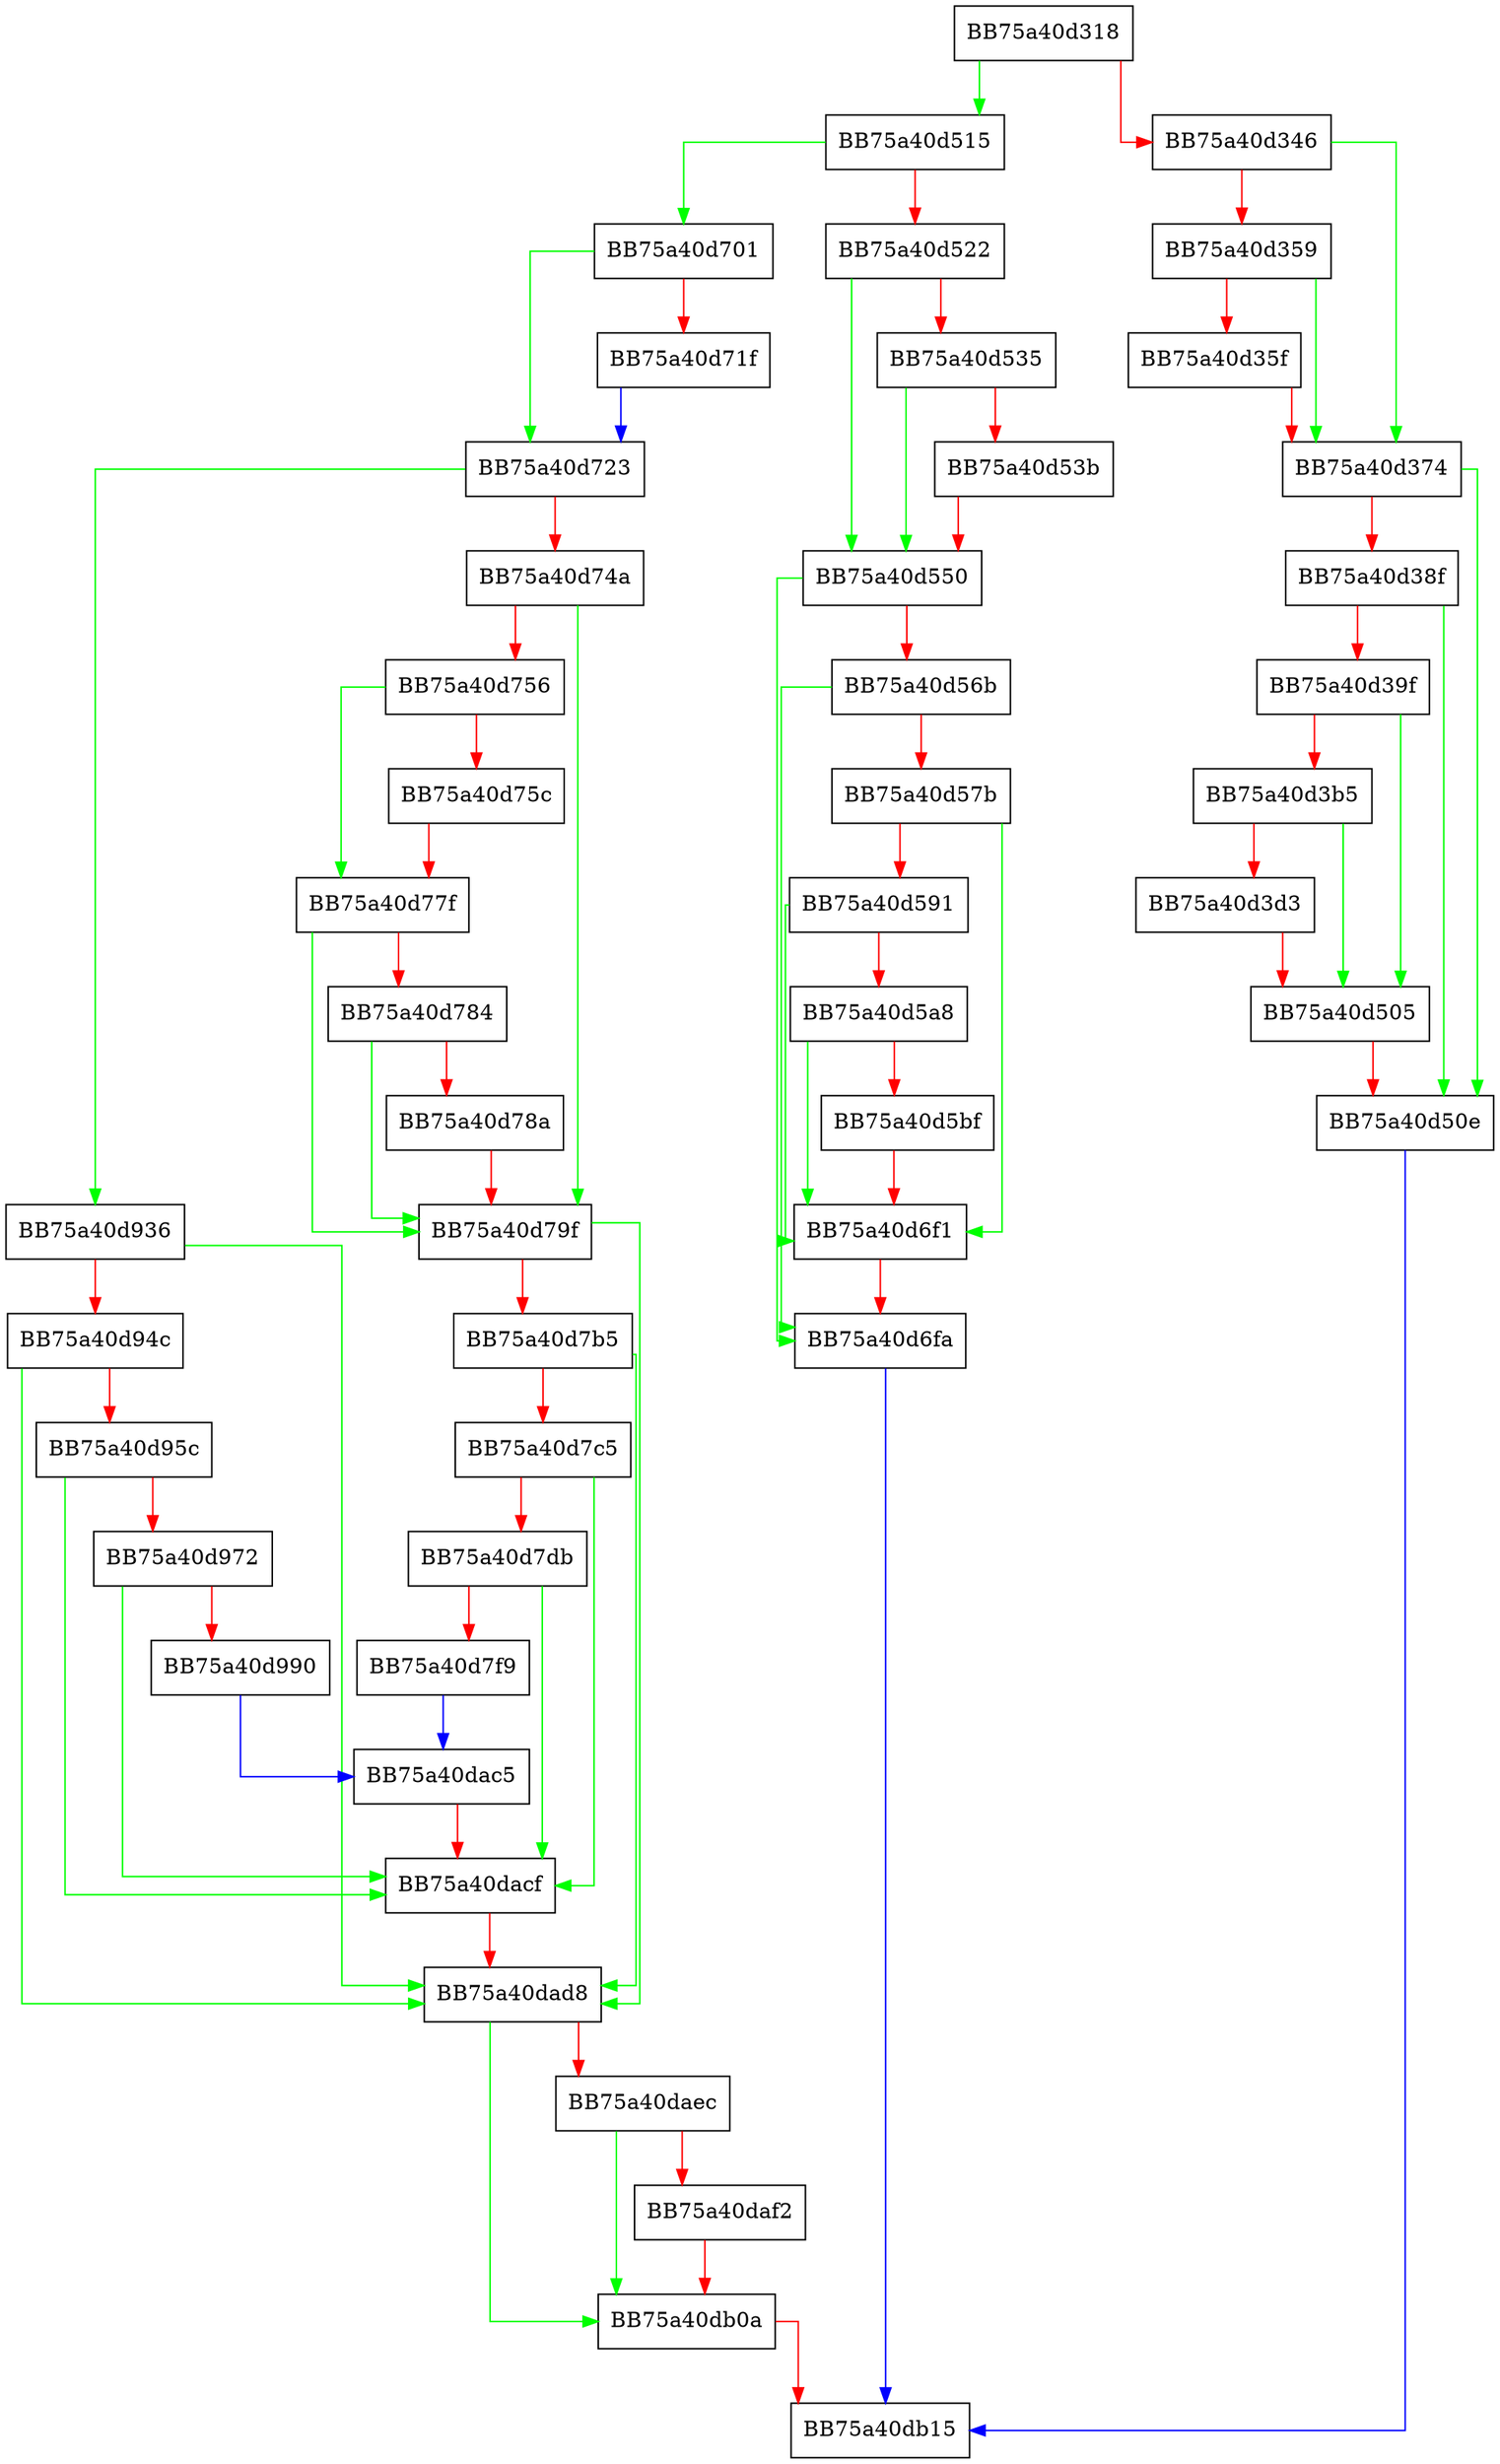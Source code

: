 digraph CreateInstance {
  node [shape="box"];
  graph [splines=ortho];
  BB75a40d318 -> BB75a40d515 [color="green"];
  BB75a40d318 -> BB75a40d346 [color="red"];
  BB75a40d346 -> BB75a40d374 [color="green"];
  BB75a40d346 -> BB75a40d359 [color="red"];
  BB75a40d359 -> BB75a40d374 [color="green"];
  BB75a40d359 -> BB75a40d35f [color="red"];
  BB75a40d35f -> BB75a40d374 [color="red"];
  BB75a40d374 -> BB75a40d50e [color="green"];
  BB75a40d374 -> BB75a40d38f [color="red"];
  BB75a40d38f -> BB75a40d50e [color="green"];
  BB75a40d38f -> BB75a40d39f [color="red"];
  BB75a40d39f -> BB75a40d505 [color="green"];
  BB75a40d39f -> BB75a40d3b5 [color="red"];
  BB75a40d3b5 -> BB75a40d505 [color="green"];
  BB75a40d3b5 -> BB75a40d3d3 [color="red"];
  BB75a40d3d3 -> BB75a40d505 [color="red"];
  BB75a40d505 -> BB75a40d50e [color="red"];
  BB75a40d50e -> BB75a40db15 [color="blue"];
  BB75a40d515 -> BB75a40d701 [color="green"];
  BB75a40d515 -> BB75a40d522 [color="red"];
  BB75a40d522 -> BB75a40d550 [color="green"];
  BB75a40d522 -> BB75a40d535 [color="red"];
  BB75a40d535 -> BB75a40d550 [color="green"];
  BB75a40d535 -> BB75a40d53b [color="red"];
  BB75a40d53b -> BB75a40d550 [color="red"];
  BB75a40d550 -> BB75a40d6fa [color="green"];
  BB75a40d550 -> BB75a40d56b [color="red"];
  BB75a40d56b -> BB75a40d6fa [color="green"];
  BB75a40d56b -> BB75a40d57b [color="red"];
  BB75a40d57b -> BB75a40d6f1 [color="green"];
  BB75a40d57b -> BB75a40d591 [color="red"];
  BB75a40d591 -> BB75a40d6f1 [color="green"];
  BB75a40d591 -> BB75a40d5a8 [color="red"];
  BB75a40d5a8 -> BB75a40d6f1 [color="green"];
  BB75a40d5a8 -> BB75a40d5bf [color="red"];
  BB75a40d5bf -> BB75a40d6f1 [color="red"];
  BB75a40d6f1 -> BB75a40d6fa [color="red"];
  BB75a40d6fa -> BB75a40db15 [color="blue"];
  BB75a40d701 -> BB75a40d723 [color="green"];
  BB75a40d701 -> BB75a40d71f [color="red"];
  BB75a40d71f -> BB75a40d723 [color="blue"];
  BB75a40d723 -> BB75a40d936 [color="green"];
  BB75a40d723 -> BB75a40d74a [color="red"];
  BB75a40d74a -> BB75a40d79f [color="green"];
  BB75a40d74a -> BB75a40d756 [color="red"];
  BB75a40d756 -> BB75a40d77f [color="green"];
  BB75a40d756 -> BB75a40d75c [color="red"];
  BB75a40d75c -> BB75a40d77f [color="red"];
  BB75a40d77f -> BB75a40d79f [color="green"];
  BB75a40d77f -> BB75a40d784 [color="red"];
  BB75a40d784 -> BB75a40d79f [color="green"];
  BB75a40d784 -> BB75a40d78a [color="red"];
  BB75a40d78a -> BB75a40d79f [color="red"];
  BB75a40d79f -> BB75a40dad8 [color="green"];
  BB75a40d79f -> BB75a40d7b5 [color="red"];
  BB75a40d7b5 -> BB75a40dad8 [color="green"];
  BB75a40d7b5 -> BB75a40d7c5 [color="red"];
  BB75a40d7c5 -> BB75a40dacf [color="green"];
  BB75a40d7c5 -> BB75a40d7db [color="red"];
  BB75a40d7db -> BB75a40dacf [color="green"];
  BB75a40d7db -> BB75a40d7f9 [color="red"];
  BB75a40d7f9 -> BB75a40dac5 [color="blue"];
  BB75a40d936 -> BB75a40dad8 [color="green"];
  BB75a40d936 -> BB75a40d94c [color="red"];
  BB75a40d94c -> BB75a40dad8 [color="green"];
  BB75a40d94c -> BB75a40d95c [color="red"];
  BB75a40d95c -> BB75a40dacf [color="green"];
  BB75a40d95c -> BB75a40d972 [color="red"];
  BB75a40d972 -> BB75a40dacf [color="green"];
  BB75a40d972 -> BB75a40d990 [color="red"];
  BB75a40d990 -> BB75a40dac5 [color="blue"];
  BB75a40dac5 -> BB75a40dacf [color="red"];
  BB75a40dacf -> BB75a40dad8 [color="red"];
  BB75a40dad8 -> BB75a40db0a [color="green"];
  BB75a40dad8 -> BB75a40daec [color="red"];
  BB75a40daec -> BB75a40db0a [color="green"];
  BB75a40daec -> BB75a40daf2 [color="red"];
  BB75a40daf2 -> BB75a40db0a [color="red"];
  BB75a40db0a -> BB75a40db15 [color="red"];
}
